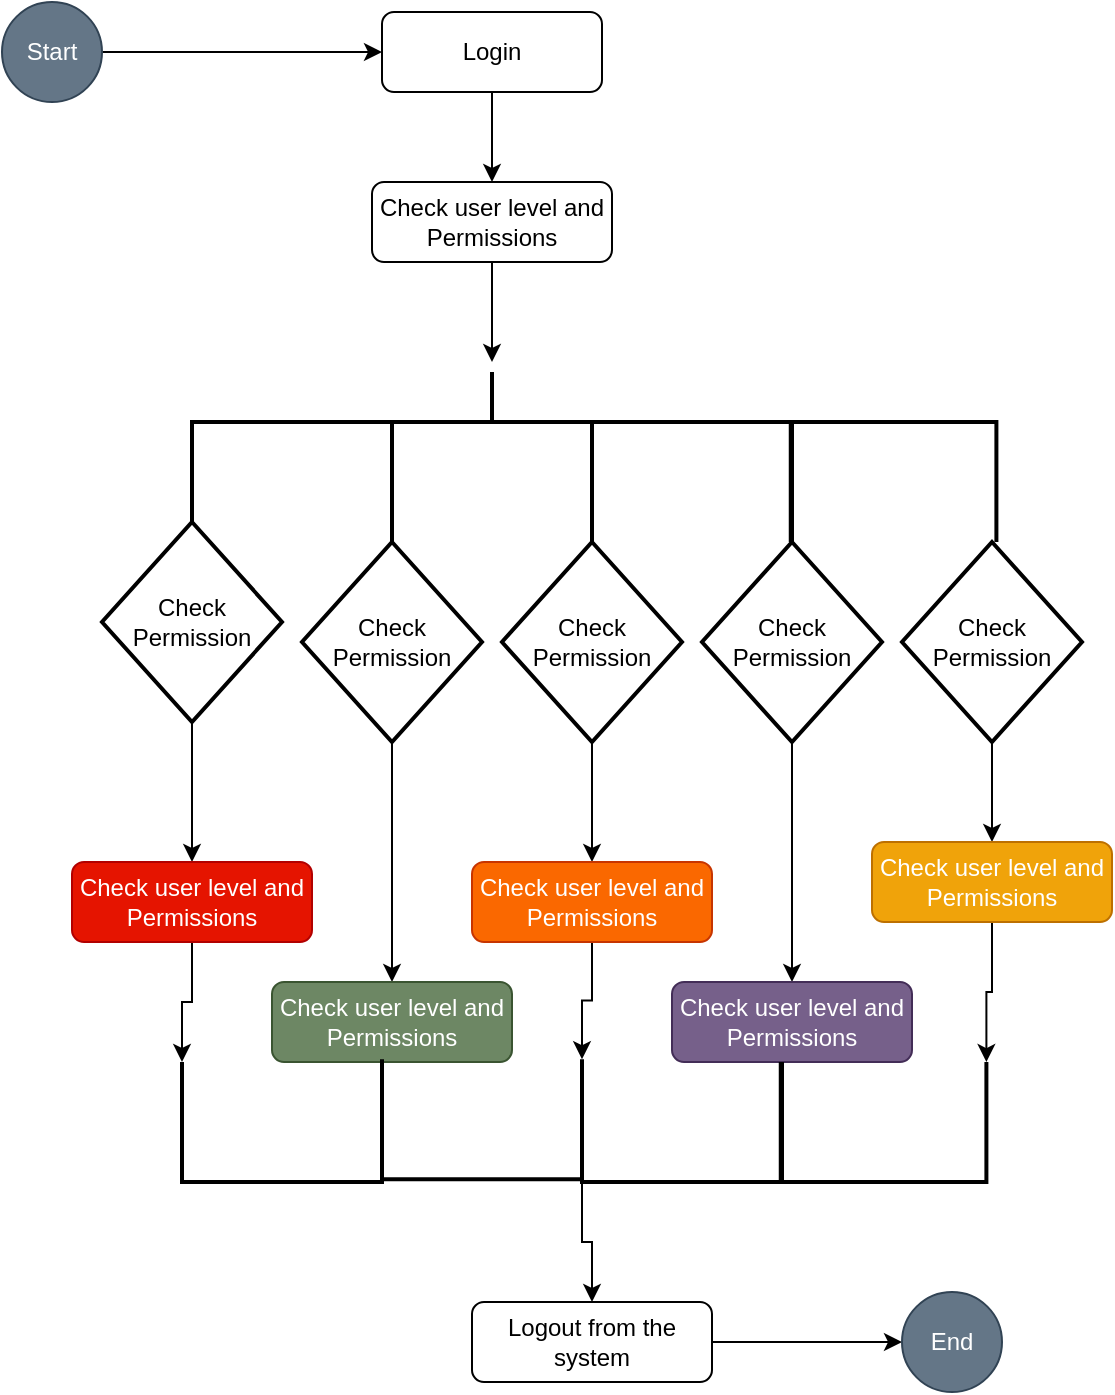 <mxfile version="14.1.1" type="github">
  <diagram id="tgm7KsQhkigpg_ZTudMD" name="Page-1">
    <mxGraphModel dx="544" dy="891" grid="1" gridSize="10" guides="1" tooltips="1" connect="1" arrows="1" fold="1" page="1" pageScale="1" pageWidth="850" pageHeight="1100" math="0" shadow="0">
      <root>
        <mxCell id="0" />
        <mxCell id="1" parent="0" />
        <mxCell id="7LYPBwfiOugZ7L285YhC-4" style="edgeStyle=orthogonalEdgeStyle;rounded=0;orthogonalLoop=1;jettySize=auto;html=1;" edge="1" parent="1" source="7LYPBwfiOugZ7L285YhC-1" target="7LYPBwfiOugZ7L285YhC-2">
          <mxGeometry relative="1" as="geometry" />
        </mxCell>
        <mxCell id="7LYPBwfiOugZ7L285YhC-1" value="Start" style="ellipse;whiteSpace=wrap;html=1;aspect=fixed;fillColor=#647687;strokeColor=#314354;fontColor=#ffffff;" vertex="1" parent="1">
          <mxGeometry x="40" y="40" width="50" height="50" as="geometry" />
        </mxCell>
        <mxCell id="7LYPBwfiOugZ7L285YhC-5" style="edgeStyle=orthogonalEdgeStyle;rounded=0;orthogonalLoop=1;jettySize=auto;html=1;" edge="1" parent="1" source="7LYPBwfiOugZ7L285YhC-2">
          <mxGeometry relative="1" as="geometry">
            <mxPoint x="285" y="130" as="targetPoint" />
          </mxGeometry>
        </mxCell>
        <mxCell id="7LYPBwfiOugZ7L285YhC-2" value="Login" style="rounded=1;whiteSpace=wrap;html=1;" vertex="1" parent="1">
          <mxGeometry x="230" y="45" width="110" height="40" as="geometry" />
        </mxCell>
        <mxCell id="7LYPBwfiOugZ7L285YhC-7" style="edgeStyle=orthogonalEdgeStyle;rounded=0;orthogonalLoop=1;jettySize=auto;html=1;" edge="1" parent="1" source="7LYPBwfiOugZ7L285YhC-6">
          <mxGeometry relative="1" as="geometry">
            <mxPoint x="285" y="220" as="targetPoint" />
          </mxGeometry>
        </mxCell>
        <mxCell id="7LYPBwfiOugZ7L285YhC-6" value="Check user level and Permissions" style="rounded=1;whiteSpace=wrap;html=1;" vertex="1" parent="1">
          <mxGeometry x="225" y="130" width="120" height="40" as="geometry" />
        </mxCell>
        <mxCell id="7LYPBwfiOugZ7L285YhC-8" value="" style="strokeWidth=2;html=1;shape=mxgraph.flowchart.annotation_2;align=left;labelPosition=right;pointerEvents=1;rotation=90;" vertex="1" parent="1">
          <mxGeometry x="260" y="200" width="50" height="100" as="geometry" />
        </mxCell>
        <mxCell id="7LYPBwfiOugZ7L285YhC-9" value="" style="strokeWidth=2;html=1;shape=mxgraph.flowchart.annotation_1;align=left;pointerEvents=1;rotation=90;" vertex="1" parent="1">
          <mxGeometry x="355" y="230" width="60" height="100" as="geometry" />
        </mxCell>
        <mxCell id="7LYPBwfiOugZ7L285YhC-10" value="" style="strokeWidth=2;html=1;shape=mxgraph.flowchart.annotation_1;align=left;pointerEvents=1;rotation=90;" vertex="1" parent="1">
          <mxGeometry x="155" y="230" width="60" height="100" as="geometry" />
        </mxCell>
        <mxCell id="7LYPBwfiOugZ7L285YhC-11" value="" style="strokeWidth=2;html=1;shape=mxgraph.flowchart.annotation_1;align=left;pointerEvents=1;rotation=90;" vertex="1" parent="1">
          <mxGeometry x="455.79" y="228.6" width="60" height="102.82" as="geometry" />
        </mxCell>
        <mxCell id="7LYPBwfiOugZ7L285YhC-17" style="edgeStyle=orthogonalEdgeStyle;rounded=0;orthogonalLoop=1;jettySize=auto;html=1;entryX=0.5;entryY=0;entryDx=0;entryDy=0;" edge="1" parent="1" source="7LYPBwfiOugZ7L285YhC-12" target="7LYPBwfiOugZ7L285YhC-23">
          <mxGeometry relative="1" as="geometry">
            <mxPoint x="135" y="450" as="targetPoint" />
          </mxGeometry>
        </mxCell>
        <mxCell id="7LYPBwfiOugZ7L285YhC-12" value="Check Permission" style="strokeWidth=2;html=1;shape=mxgraph.flowchart.decision;whiteSpace=wrap;" vertex="1" parent="1">
          <mxGeometry x="90" y="300" width="90" height="100" as="geometry" />
        </mxCell>
        <mxCell id="7LYPBwfiOugZ7L285YhC-20" style="edgeStyle=orthogonalEdgeStyle;rounded=0;orthogonalLoop=1;jettySize=auto;html=1;entryX=0.5;entryY=0;entryDx=0;entryDy=0;" edge="1" parent="1" source="7LYPBwfiOugZ7L285YhC-13" target="7LYPBwfiOugZ7L285YhC-26">
          <mxGeometry relative="1" as="geometry">
            <mxPoint x="435" y="450" as="targetPoint" />
          </mxGeometry>
        </mxCell>
        <mxCell id="7LYPBwfiOugZ7L285YhC-13" value="&lt;span&gt;Check Permission&lt;/span&gt;" style="strokeWidth=2;html=1;shape=mxgraph.flowchart.decision;whiteSpace=wrap;" vertex="1" parent="1">
          <mxGeometry x="390" y="310" width="90" height="100" as="geometry" />
        </mxCell>
        <mxCell id="7LYPBwfiOugZ7L285YhC-19" style="edgeStyle=orthogonalEdgeStyle;rounded=0;orthogonalLoop=1;jettySize=auto;html=1;entryX=0.5;entryY=0;entryDx=0;entryDy=0;" edge="1" parent="1" source="7LYPBwfiOugZ7L285YhC-14" target="7LYPBwfiOugZ7L285YhC-25">
          <mxGeometry relative="1" as="geometry">
            <mxPoint x="335" y="450" as="targetPoint" />
          </mxGeometry>
        </mxCell>
        <mxCell id="7LYPBwfiOugZ7L285YhC-14" value="&lt;span&gt;Check Permission&lt;/span&gt;" style="strokeWidth=2;html=1;shape=mxgraph.flowchart.decision;whiteSpace=wrap;" vertex="1" parent="1">
          <mxGeometry x="290" y="310" width="90" height="100" as="geometry" />
        </mxCell>
        <mxCell id="7LYPBwfiOugZ7L285YhC-18" style="edgeStyle=orthogonalEdgeStyle;rounded=0;orthogonalLoop=1;jettySize=auto;html=1;exitX=0.5;exitY=1;exitDx=0;exitDy=0;exitPerimeter=0;entryX=0.5;entryY=0;entryDx=0;entryDy=0;" edge="1" parent="1" source="7LYPBwfiOugZ7L285YhC-15" target="7LYPBwfiOugZ7L285YhC-24">
          <mxGeometry relative="1" as="geometry">
            <mxPoint x="235" y="450" as="targetPoint" />
          </mxGeometry>
        </mxCell>
        <mxCell id="7LYPBwfiOugZ7L285YhC-15" value="&lt;span&gt;Check Permission&lt;/span&gt;" style="strokeWidth=2;html=1;shape=mxgraph.flowchart.decision;whiteSpace=wrap;" vertex="1" parent="1">
          <mxGeometry x="190" y="310" width="90" height="100" as="geometry" />
        </mxCell>
        <mxCell id="7LYPBwfiOugZ7L285YhC-21" style="edgeStyle=orthogonalEdgeStyle;rounded=0;orthogonalLoop=1;jettySize=auto;html=1;entryX=0.5;entryY=0;entryDx=0;entryDy=0;entryPerimeter=0;" edge="1" parent="1" source="7LYPBwfiOugZ7L285YhC-16" target="7LYPBwfiOugZ7L285YhC-27">
          <mxGeometry relative="1" as="geometry">
            <mxPoint x="535" y="450" as="targetPoint" />
          </mxGeometry>
        </mxCell>
        <mxCell id="7LYPBwfiOugZ7L285YhC-16" value="&lt;span&gt;Check Permission&lt;/span&gt;" style="strokeWidth=2;html=1;shape=mxgraph.flowchart.decision;whiteSpace=wrap;" vertex="1" parent="1">
          <mxGeometry x="490" y="310" width="90" height="100" as="geometry" />
        </mxCell>
        <mxCell id="7LYPBwfiOugZ7L285YhC-42" style="edgeStyle=orthogonalEdgeStyle;rounded=0;orthogonalLoop=1;jettySize=auto;html=1;exitX=0.5;exitY=1;exitDx=0;exitDy=0;entryX=1;entryY=0;entryDx=0;entryDy=0;entryPerimeter=0;" edge="1" parent="1" source="7LYPBwfiOugZ7L285YhC-23" target="7LYPBwfiOugZ7L285YhC-36">
          <mxGeometry relative="1" as="geometry" />
        </mxCell>
        <mxCell id="7LYPBwfiOugZ7L285YhC-23" value="Check user level and Permissions" style="rounded=1;whiteSpace=wrap;html=1;fillColor=#e51400;strokeColor=#B20000;fontColor=#ffffff;" vertex="1" parent="1">
          <mxGeometry x="75" y="470" width="120" height="40" as="geometry" />
        </mxCell>
        <mxCell id="7LYPBwfiOugZ7L285YhC-24" value="Check user level and Permissions" style="rounded=1;whiteSpace=wrap;html=1;fillColor=#6d8764;strokeColor=#3A5431;fontColor=#ffffff;" vertex="1" parent="1">
          <mxGeometry x="175" y="530" width="120" height="40" as="geometry" />
        </mxCell>
        <mxCell id="7LYPBwfiOugZ7L285YhC-41" style="edgeStyle=orthogonalEdgeStyle;rounded=0;orthogonalLoop=1;jettySize=auto;html=1;entryX=1;entryY=1;entryDx=0;entryDy=0;entryPerimeter=0;" edge="1" parent="1" source="7LYPBwfiOugZ7L285YhC-25" target="7LYPBwfiOugZ7L285YhC-38">
          <mxGeometry relative="1" as="geometry" />
        </mxCell>
        <mxCell id="7LYPBwfiOugZ7L285YhC-25" value="Check user level and Permissions" style="rounded=1;whiteSpace=wrap;html=1;fillColor=#fa6800;strokeColor=#C73500;fontColor=#ffffff;" vertex="1" parent="1">
          <mxGeometry x="275" y="470" width="120" height="40" as="geometry" />
        </mxCell>
        <mxCell id="7LYPBwfiOugZ7L285YhC-26" value="Check user level and Permissions" style="rounded=1;whiteSpace=wrap;html=1;fillColor=#76608a;strokeColor=#432D57;fontColor=#ffffff;" vertex="1" parent="1">
          <mxGeometry x="375" y="530" width="120" height="40" as="geometry" />
        </mxCell>
        <mxCell id="7LYPBwfiOugZ7L285YhC-40" style="edgeStyle=orthogonalEdgeStyle;rounded=0;orthogonalLoop=1;jettySize=auto;html=1;exitX=0.5;exitY=1;exitDx=0;exitDy=0;entryX=1;entryY=1;entryDx=0;entryDy=0;entryPerimeter=0;" edge="1" parent="1" source="7LYPBwfiOugZ7L285YhC-27" target="7LYPBwfiOugZ7L285YhC-37">
          <mxGeometry relative="1" as="geometry" />
        </mxCell>
        <mxCell id="7LYPBwfiOugZ7L285YhC-27" value="Check user level and Permissions" style="rounded=1;whiteSpace=wrap;html=1;fillColor=#f0a30a;strokeColor=#BD7000;fontColor=#ffffff;" vertex="1" parent="1">
          <mxGeometry x="475" y="460" width="120" height="40" as="geometry" />
        </mxCell>
        <mxCell id="7LYPBwfiOugZ7L285YhC-44" style="edgeStyle=orthogonalEdgeStyle;rounded=0;orthogonalLoop=1;jettySize=auto;html=1;" edge="1" parent="1" source="7LYPBwfiOugZ7L285YhC-29">
          <mxGeometry relative="1" as="geometry">
            <mxPoint x="490" y="710" as="targetPoint" />
          </mxGeometry>
        </mxCell>
        <mxCell id="7LYPBwfiOugZ7L285YhC-29" value="Logout from the system" style="rounded=1;whiteSpace=wrap;html=1;" vertex="1" parent="1">
          <mxGeometry x="275" y="690" width="120" height="40" as="geometry" />
        </mxCell>
        <mxCell id="7LYPBwfiOugZ7L285YhC-43" style="edgeStyle=orthogonalEdgeStyle;rounded=0;orthogonalLoop=1;jettySize=auto;html=1;exitX=0;exitY=0;exitDx=0;exitDy=0;exitPerimeter=0;entryX=0.5;entryY=0;entryDx=0;entryDy=0;" edge="1" parent="1" source="7LYPBwfiOugZ7L285YhC-35" target="7LYPBwfiOugZ7L285YhC-29">
          <mxGeometry relative="1" as="geometry" />
        </mxCell>
        <mxCell id="7LYPBwfiOugZ7L285YhC-35" value="" style="strokeWidth=2;html=1;shape=mxgraph.flowchart.annotation_1;align=left;pointerEvents=1;rotation=90;direction=west;" vertex="1" parent="1">
          <mxGeometry x="350" y="550" width="60" height="100" as="geometry" />
        </mxCell>
        <mxCell id="7LYPBwfiOugZ7L285YhC-36" value="" style="strokeWidth=2;html=1;shape=mxgraph.flowchart.annotation_1;align=left;pointerEvents=1;rotation=90;direction=west;" vertex="1" parent="1">
          <mxGeometry x="150" y="550" width="60" height="100" as="geometry" />
        </mxCell>
        <mxCell id="7LYPBwfiOugZ7L285YhC-37" value="" style="strokeWidth=2;html=1;shape=mxgraph.flowchart.annotation_1;align=left;pointerEvents=1;rotation=90;direction=west;" vertex="1" parent="1">
          <mxGeometry x="450.79" y="548.6" width="60" height="102.82" as="geometry" />
        </mxCell>
        <mxCell id="7LYPBwfiOugZ7L285YhC-38" value="" style="strokeWidth=2;html=1;shape=mxgraph.flowchart.annotation_1;align=left;pointerEvents=1;rotation=90;direction=west;" vertex="1" parent="1">
          <mxGeometry x="250" y="548.6" width="60" height="100" as="geometry" />
        </mxCell>
        <mxCell id="7LYPBwfiOugZ7L285YhC-45" value="End" style="ellipse;whiteSpace=wrap;html=1;aspect=fixed;fillColor=#647687;strokeColor=#314354;fontColor=#ffffff;" vertex="1" parent="1">
          <mxGeometry x="490" y="685" width="50" height="50" as="geometry" />
        </mxCell>
      </root>
    </mxGraphModel>
  </diagram>
</mxfile>
